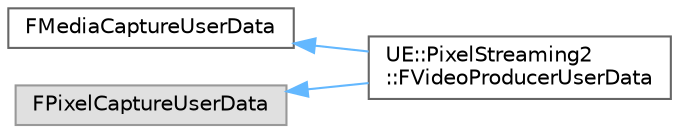 digraph "Graphical Class Hierarchy"
{
 // INTERACTIVE_SVG=YES
 // LATEX_PDF_SIZE
  bgcolor="transparent";
  edge [fontname=Helvetica,fontsize=10,labelfontname=Helvetica,labelfontsize=10];
  node [fontname=Helvetica,fontsize=10,shape=box,height=0.2,width=0.4];
  rankdir="LR";
  Node0 [id="Node000000",label="FMediaCaptureUserData",height=0.2,width=0.4,color="grey40", fillcolor="white", style="filled",URL="$d0/d20/classFMediaCaptureUserData.html",tooltip="Possible states of media capture."];
  Node0 -> Node1 [id="edge4354_Node000000_Node000001",dir="back",color="steelblue1",style="solid",tooltip=" "];
  Node1 [id="Node000001",label="UE::PixelStreaming2\l::FVideoProducerUserData",height=0.2,width=0.4,color="grey40", fillcolor="white", style="filled",URL="$d6/da5/classUE_1_1PixelStreaming2_1_1FVideoProducerUserData.html",tooltip=" "];
  Node2 [id="Node000002",label="FPixelCaptureUserData",height=0.2,width=0.4,color="grey60", fillcolor="#E0E0E0", style="filled",tooltip=" "];
  Node2 -> Node1 [id="edge4355_Node000002_Node000001",dir="back",color="steelblue1",style="solid",tooltip=" "];
}
